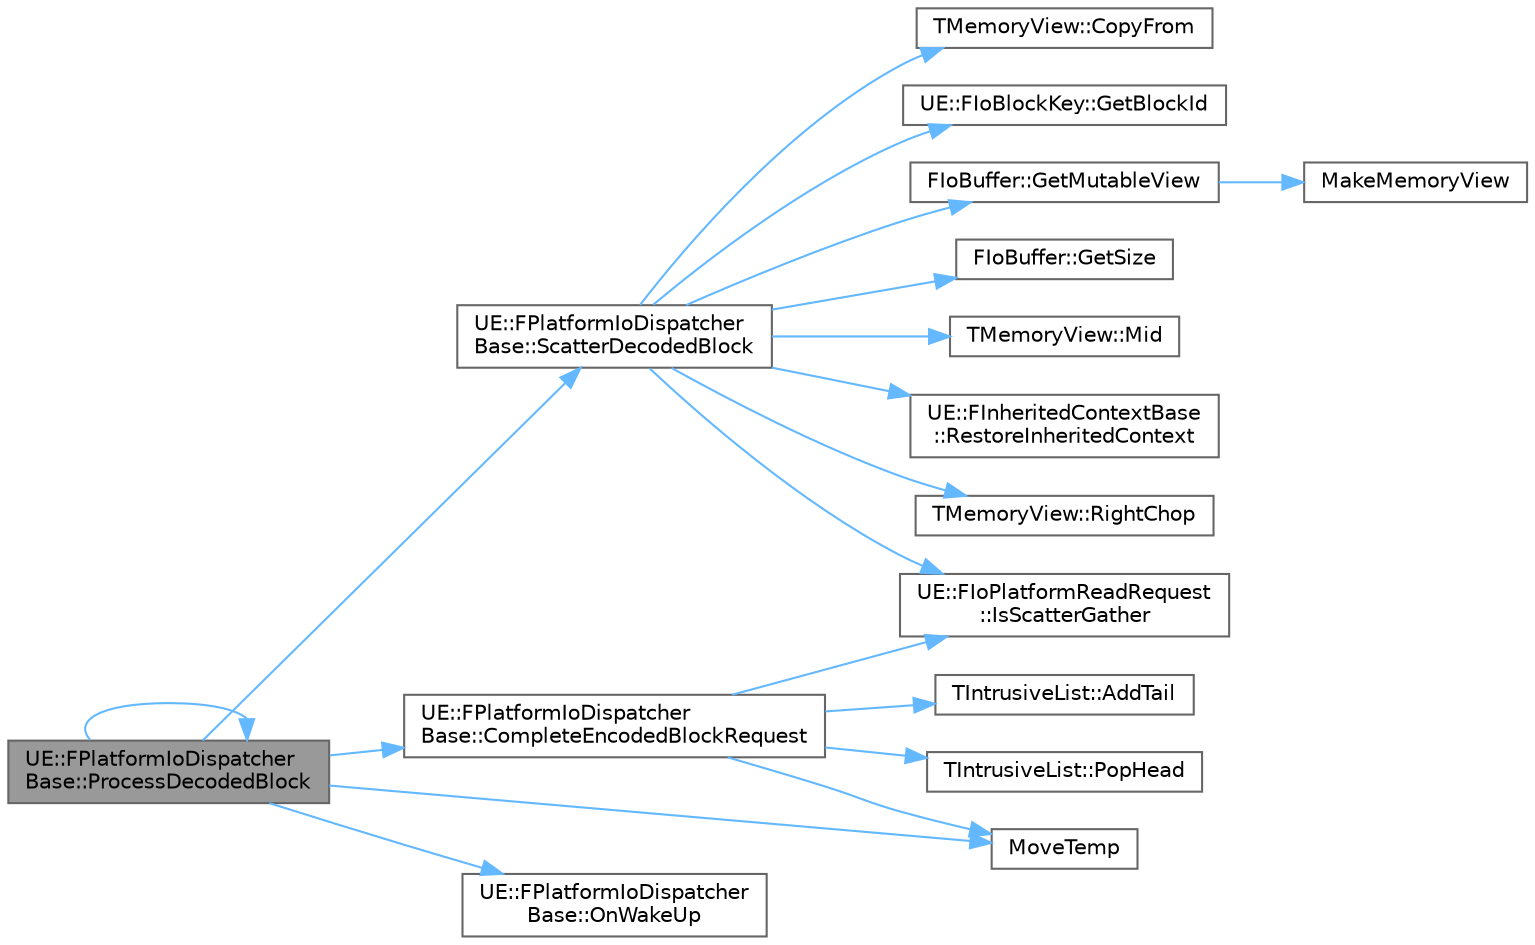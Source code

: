 digraph "UE::FPlatformIoDispatcherBase::ProcessDecodedBlock"
{
 // INTERACTIVE_SVG=YES
 // LATEX_PDF_SIZE
  bgcolor="transparent";
  edge [fontname=Helvetica,fontsize=10,labelfontname=Helvetica,labelfontsize=10];
  node [fontname=Helvetica,fontsize=10,shape=box,height=0.2,width=0.4];
  rankdir="LR";
  Node1 [id="Node000001",label="UE::FPlatformIoDispatcher\lBase::ProcessDecodedBlock",height=0.2,width=0.4,color="gray40", fillcolor="grey60", style="filled", fontcolor="black",tooltip=" "];
  Node1 -> Node2 [id="edge1_Node000001_Node000002",color="steelblue1",style="solid",tooltip=" "];
  Node2 [id="Node000002",label="UE::FPlatformIoDispatcher\lBase::CompleteEncodedBlockRequest",height=0.2,width=0.4,color="grey40", fillcolor="white", style="filled",URL="$df/de7/classUE_1_1FPlatformIoDispatcherBase.html#aa8c97dc6fbfae4854bd2578df17c9628",tooltip=" "];
  Node2 -> Node3 [id="edge2_Node000002_Node000003",color="steelblue1",style="solid",tooltip=" "];
  Node3 [id="Node000003",label="TIntrusiveList::AddTail",height=0.2,width=0.4,color="grey40", fillcolor="white", style="filled",URL="$da/df8/classTIntrusiveList.html#a34e5b46ea93a743dbff720f762a2e501",tooltip=" "];
  Node2 -> Node4 [id="edge3_Node000002_Node000004",color="steelblue1",style="solid",tooltip=" "];
  Node4 [id="Node000004",label="UE::FIoPlatformReadRequest\l::IsScatterGather",height=0.2,width=0.4,color="grey40", fillcolor="white", style="filled",URL="$d8/dda/structUE_1_1FIoPlatformReadRequest.html#a4617af5c36bf07bcff10164a43ad1eae",tooltip=" "];
  Node2 -> Node5 [id="edge4_Node000002_Node000005",color="steelblue1",style="solid",tooltip=" "];
  Node5 [id="Node000005",label="MoveTemp",height=0.2,width=0.4,color="grey40", fillcolor="white", style="filled",URL="$d4/d24/UnrealTemplate_8h.html#ad5e6c049aeb9c9115fec514ba581dbb6",tooltip="MoveTemp will cast a reference to an rvalue reference."];
  Node2 -> Node6 [id="edge5_Node000002_Node000006",color="steelblue1",style="solid",tooltip=" "];
  Node6 [id="Node000006",label="TIntrusiveList::PopHead",height=0.2,width=0.4,color="grey40", fillcolor="white", style="filled",URL="$da/df8/classTIntrusiveList.html#a0a584d4c7cc87a36f59724ad4d836a06",tooltip=" "];
  Node1 -> Node5 [id="edge6_Node000001_Node000005",color="steelblue1",style="solid",tooltip=" "];
  Node1 -> Node7 [id="edge7_Node000001_Node000007",color="steelblue1",style="solid",tooltip=" "];
  Node7 [id="Node000007",label="UE::FPlatformIoDispatcher\lBase::OnWakeUp",height=0.2,width=0.4,color="grey40", fillcolor="white", style="filled",URL="$df/de7/classUE_1_1FPlatformIoDispatcherBase.html#a073b0635116372f3d0cb852fbd8149fe",tooltip=" "];
  Node1 -> Node1 [id="edge8_Node000001_Node000001",color="steelblue1",style="solid",tooltip=" "];
  Node1 -> Node8 [id="edge9_Node000001_Node000008",color="steelblue1",style="solid",tooltip=" "];
  Node8 [id="Node000008",label="UE::FPlatformIoDispatcher\lBase::ScatterDecodedBlock",height=0.2,width=0.4,color="grey40", fillcolor="white", style="filled",URL="$df/de7/classUE_1_1FPlatformIoDispatcherBase.html#a7fbdfc3b68f6ca1862bd7f68da49da19",tooltip=" "];
  Node8 -> Node9 [id="edge10_Node000008_Node000009",color="steelblue1",style="solid",tooltip=" "];
  Node9 [id="Node000009",label="TMemoryView::CopyFrom",height=0.2,width=0.4,color="grey40", fillcolor="white", style="filled",URL="$d9/dc5/classTMemoryView.html#ad1e866ad46ae1f1b1e38280f9d08aa83",tooltip="Copies bytes from the input view into this view, and returns the remainder of this view."];
  Node8 -> Node10 [id="edge11_Node000008_Node000010",color="steelblue1",style="solid",tooltip=" "];
  Node10 [id="Node000010",label="UE::FIoBlockKey::GetBlockId",height=0.2,width=0.4,color="grey40", fillcolor="white", style="filled",URL="$d8/d05/structUE_1_1FIoBlockKey.html#a8664b1f1fe973870e6e396788ffa3800",tooltip=" "];
  Node8 -> Node11 [id="edge12_Node000008_Node000011",color="steelblue1",style="solid",tooltip=" "];
  Node11 [id="Node000011",label="FIoBuffer::GetMutableView",height=0.2,width=0.4,color="grey40", fillcolor="white", style="filled",URL="$d2/dd8/classFIoBuffer.html#a0979d14b469cb9d6e878e02ba26e875d",tooltip=" "];
  Node11 -> Node12 [id="edge13_Node000011_Node000012",color="steelblue1",style="solid",tooltip=" "];
  Node12 [id="Node000012",label="MakeMemoryView",height=0.2,width=0.4,color="grey40", fillcolor="white", style="filled",URL="$db/d99/MemoryView_8h.html#a3f29c29614c21c76fac21d51295c1543",tooltip="Make a non-owning mutable view of Size bytes starting at Data."];
  Node8 -> Node13 [id="edge14_Node000008_Node000013",color="steelblue1",style="solid",tooltip=" "];
  Node13 [id="Node000013",label="FIoBuffer::GetSize",height=0.2,width=0.4,color="grey40", fillcolor="white", style="filled",URL="$d2/dd8/classFIoBuffer.html#aa29e891103f0f08198562467e9869dc9",tooltip=" "];
  Node8 -> Node4 [id="edge15_Node000008_Node000004",color="steelblue1",style="solid",tooltip=" "];
  Node8 -> Node14 [id="edge16_Node000008_Node000014",color="steelblue1",style="solid",tooltip=" "];
  Node14 [id="Node000014",label="TMemoryView::Mid",height=0.2,width=0.4,color="grey40", fillcolor="white", style="filled",URL="$d9/dc5/classTMemoryView.html#a72c82bb270276b4f1192ea49f4d28a0f",tooltip="Returns the middle part of the view by taking up to the given number of bytes from the given position..."];
  Node8 -> Node15 [id="edge17_Node000008_Node000015",color="steelblue1",style="solid",tooltip=" "];
  Node15 [id="Node000015",label="UE::FInheritedContextBase\l::RestoreInheritedContext",height=0.2,width=0.4,color="grey40", fillcolor="white", style="filled",URL="$dc/d16/classUE_1_1FInheritedContextBase.html#a2e7f2280ea5c42a8a09965cdbdaa90c2",tooltip=" "];
  Node8 -> Node16 [id="edge18_Node000008_Node000016",color="steelblue1",style="solid",tooltip=" "];
  Node16 [id="Node000016",label="TMemoryView::RightChop",height=0.2,width=0.4,color="grey40", fillcolor="white", style="filled",URL="$d9/dc5/classTMemoryView.html#a06a67055d0a770a7b33cc43b27542f0b",tooltip="Returns the right-most part of the view by chopping the given number of bytes from the left."];
}
